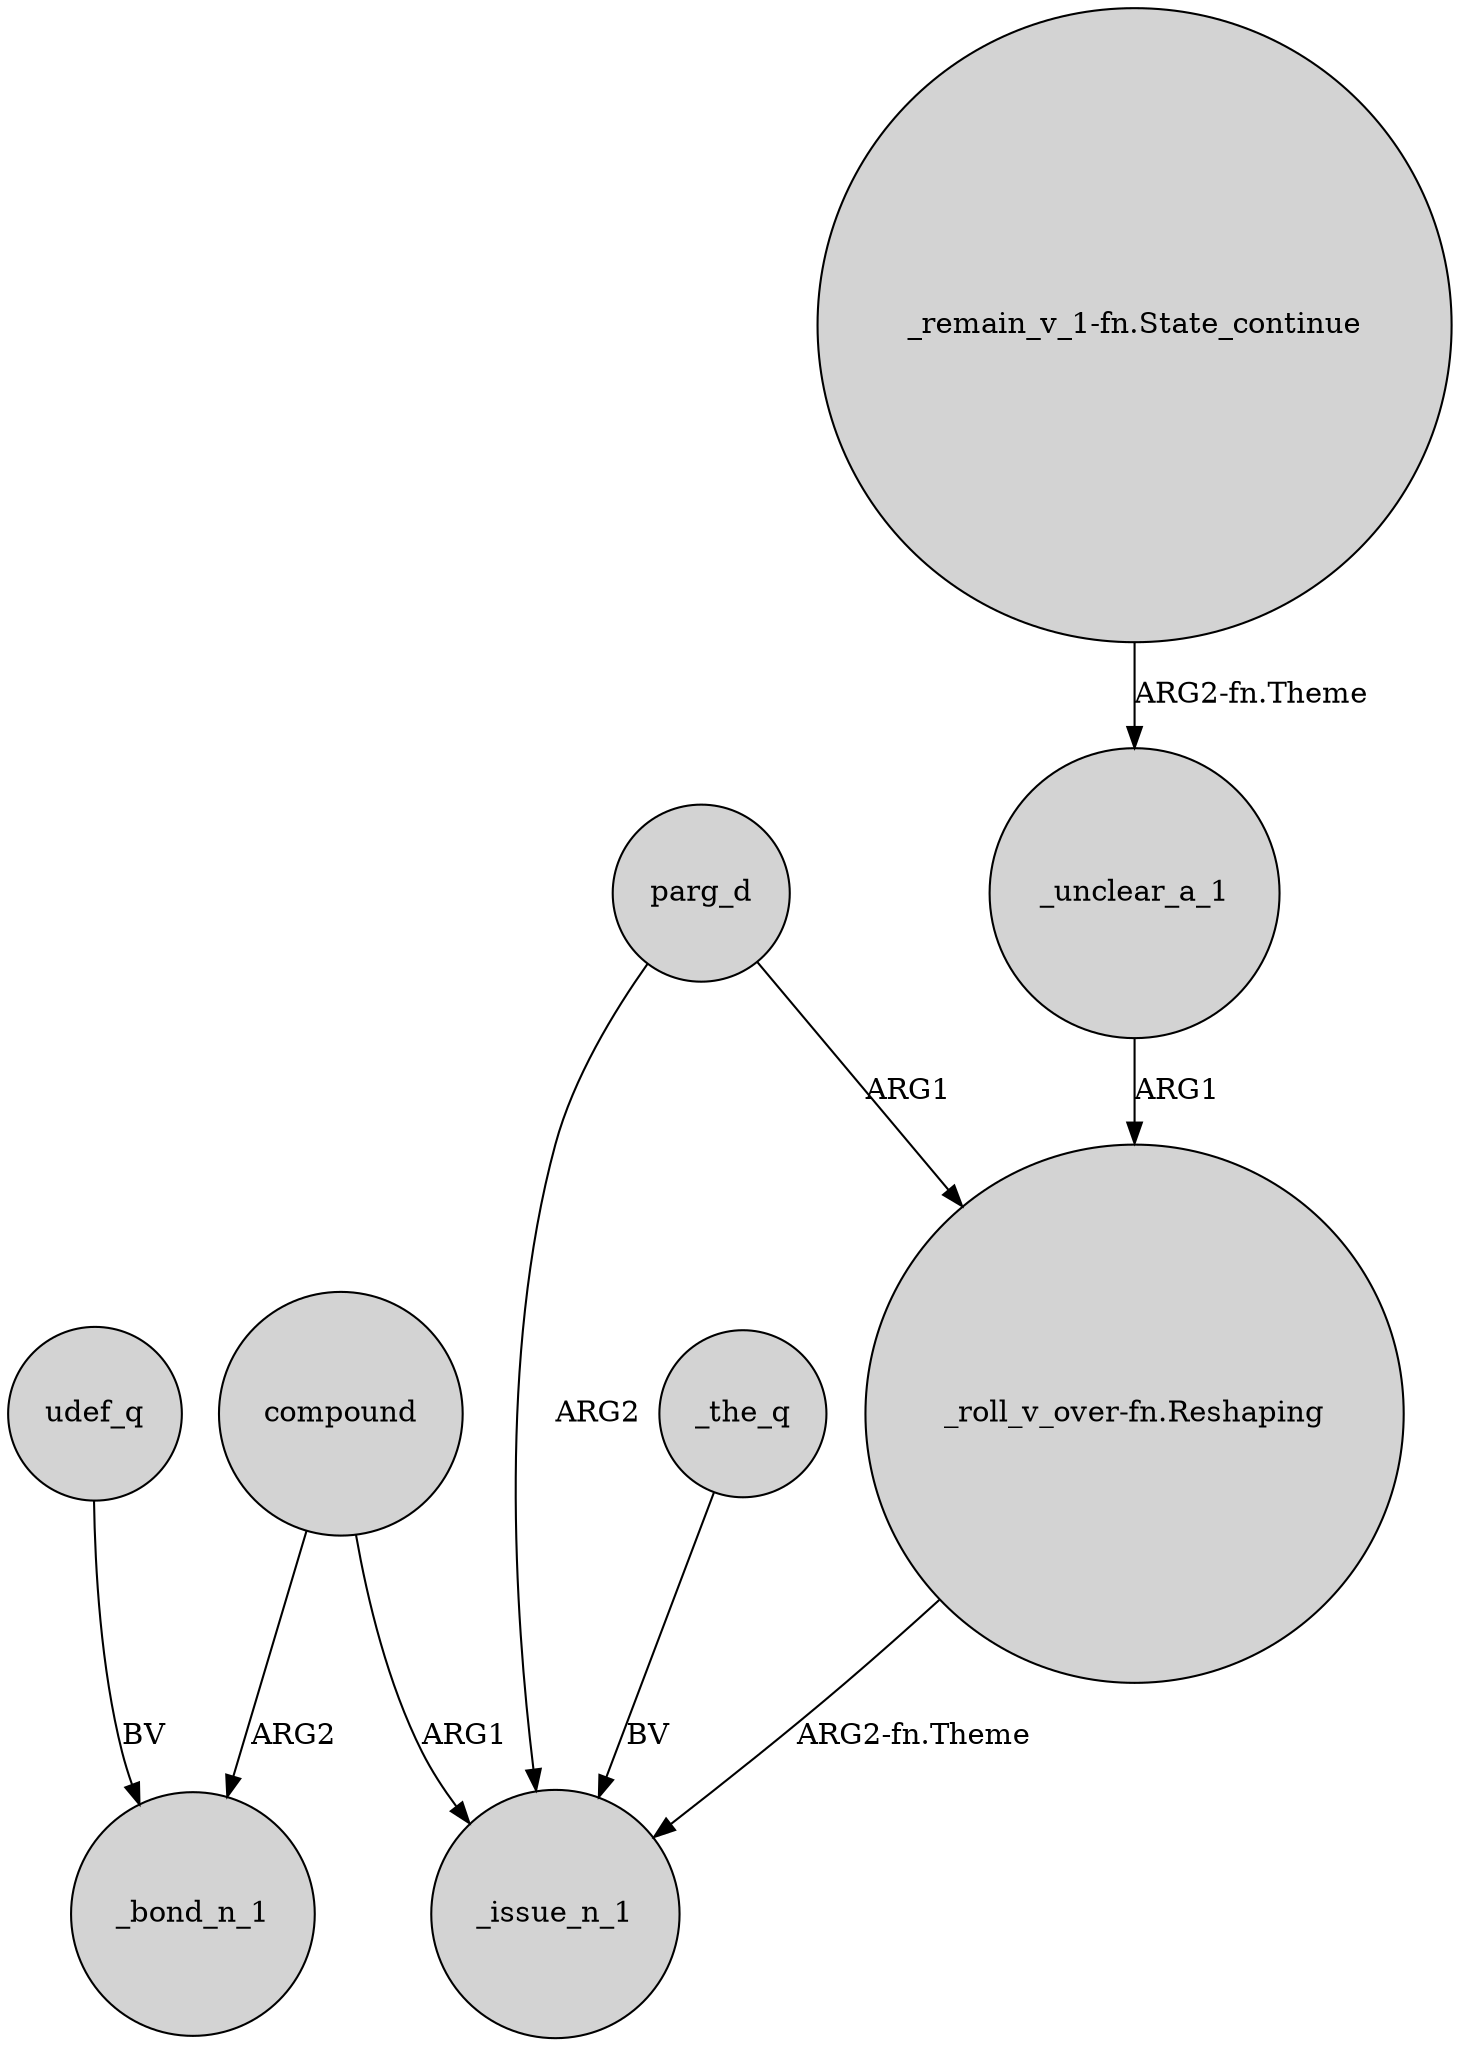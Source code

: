digraph {
	node [shape=circle style=filled]
	compound -> _bond_n_1 [label=ARG2]
	udef_q -> _bond_n_1 [label=BV]
	parg_d -> _issue_n_1 [label=ARG2]
	_unclear_a_1 -> "_roll_v_over-fn.Reshaping" [label=ARG1]
	"_roll_v_over-fn.Reshaping" -> _issue_n_1 [label="ARG2-fn.Theme"]
	_the_q -> _issue_n_1 [label=BV]
	"_remain_v_1-fn.State_continue" -> _unclear_a_1 [label="ARG2-fn.Theme"]
	compound -> _issue_n_1 [label=ARG1]
	parg_d -> "_roll_v_over-fn.Reshaping" [label=ARG1]
}

